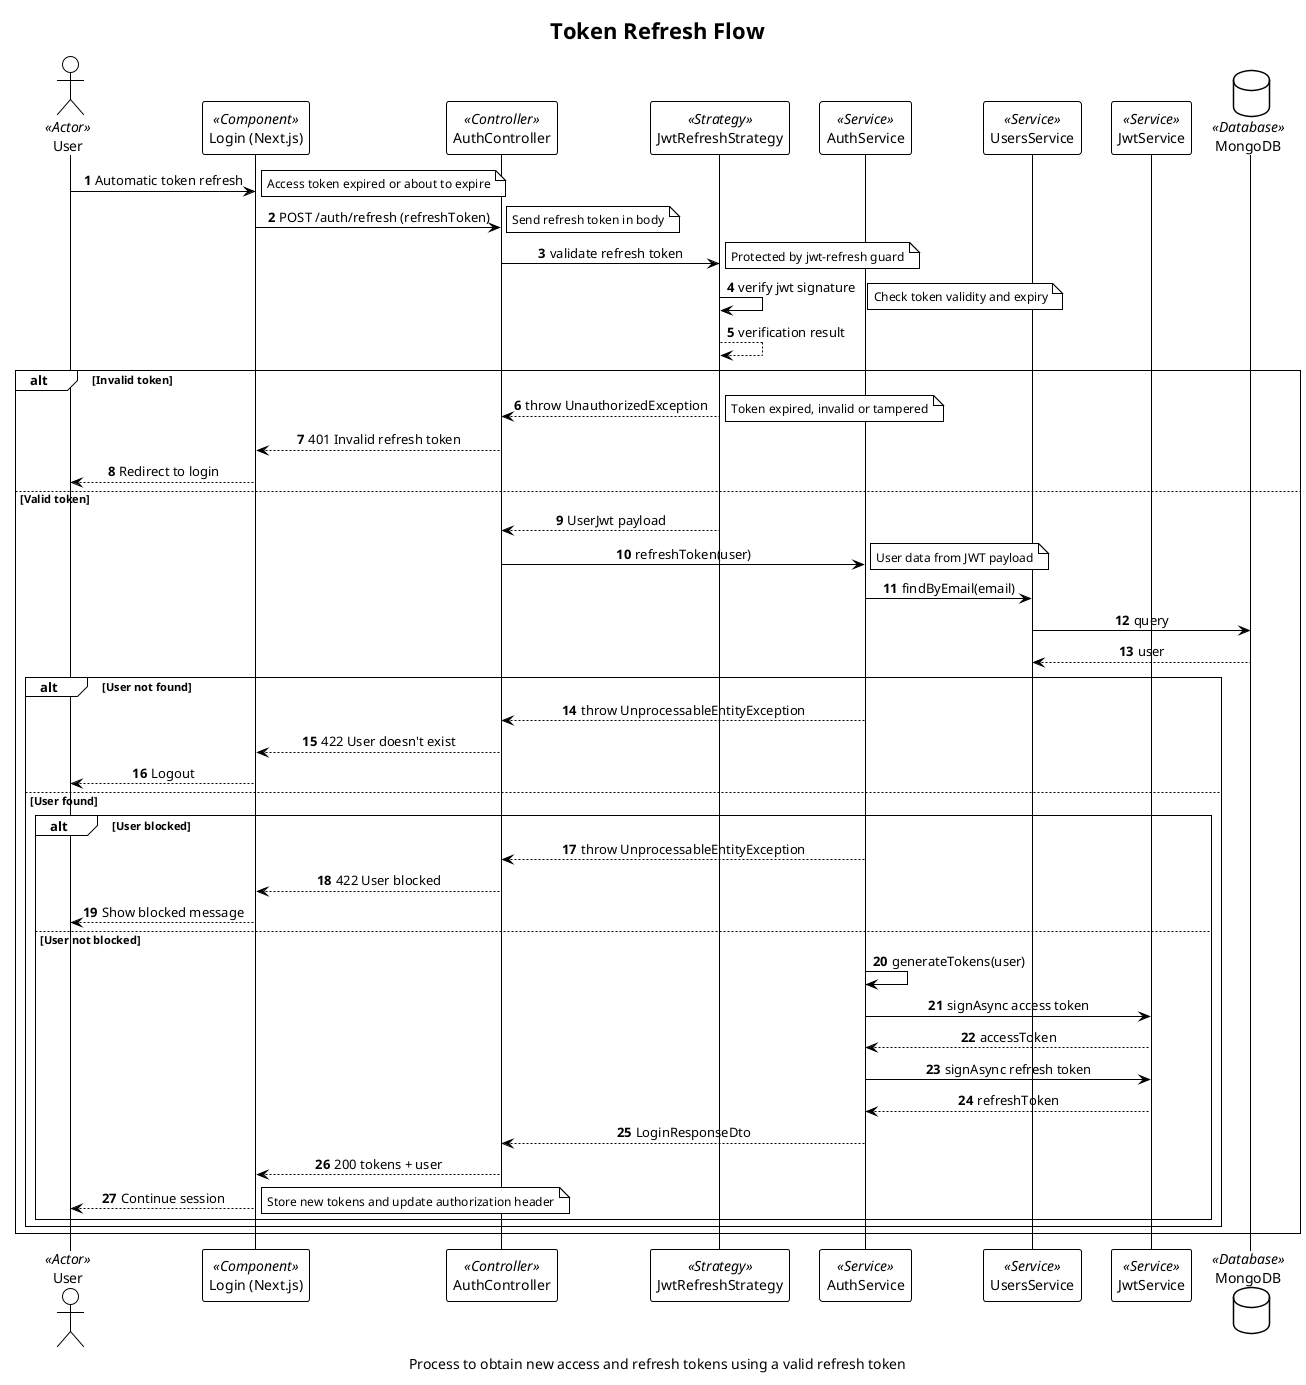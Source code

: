 @startuml Token Refresh Flow
!theme plain
skinparam sequenceMessageAlign center
skinparam maxMessageSize 250
skinparam noteFontSize 12
skinparam BoxPadding 10

autonumber

title Token Refresh Flow
caption Process to obtain new access and refresh tokens using a valid refresh token

actor User <<Actor>>
participant "Login (Next.js)" as LoginComponent <<Component>>
participant "AuthController" as AuthController <<Controller>>
participant "JwtRefreshStrategy" as JwtRefreshStrategy <<Strategy>>
participant "AuthService" as AuthService <<Service>>
participant "UsersService" as UsersService <<Service>>
participant "JwtService" as JwtService <<Service>>
database "MongoDB" as DB <<Database>>

User -> LoginComponent: Automatic token refresh
note right: Access token expired or about to expire
LoginComponent -> AuthController: POST /auth/refresh (refreshToken)
note right: Send refresh token in body

AuthController -> JwtRefreshStrategy: validate refresh token
note right: Protected by jwt-refresh guard
JwtRefreshStrategy -> JwtRefreshStrategy: verify jwt signature
note right: Check token validity and expiry
return verification result

alt Invalid token
    JwtRefreshStrategy --> AuthController: throw UnauthorizedException
    note right: Token expired, invalid or tampered
    AuthController --> LoginComponent: 401 Invalid refresh token
    LoginComponent --> User: Redirect to login
else Valid token
    JwtRefreshStrategy --> AuthController: UserJwt payload

    AuthController -> AuthService: refreshToken(user)
    note right: User data from JWT payload

    AuthService -> UsersService: findByEmail(email)
    UsersService -> DB: query
    return user
    deactivate UsersService

    alt User not found
        AuthService --> AuthController: throw UnprocessableEntityException
        AuthController --> LoginComponent: 422 User doesn't exist
        LoginComponent --> User: Logout
    else User found
        alt User blocked
            AuthService --> AuthController: throw UnprocessableEntityException
            AuthController --> LoginComponent: 422 User blocked
            LoginComponent --> User: Show blocked message
        else User not blocked
            AuthService -> AuthService: generateTokens(user)

            AuthService -> JwtService: signAsync access token
            return accessToken

            AuthService -> JwtService: signAsync refresh token
            return refreshToken

            AuthService --> AuthController: LoginResponseDto
            AuthController --> LoginComponent: 200 tokens + user
            LoginComponent --> User: Continue session
            note right: Store new tokens and update authorization header
        end
    end
end

@enduml
